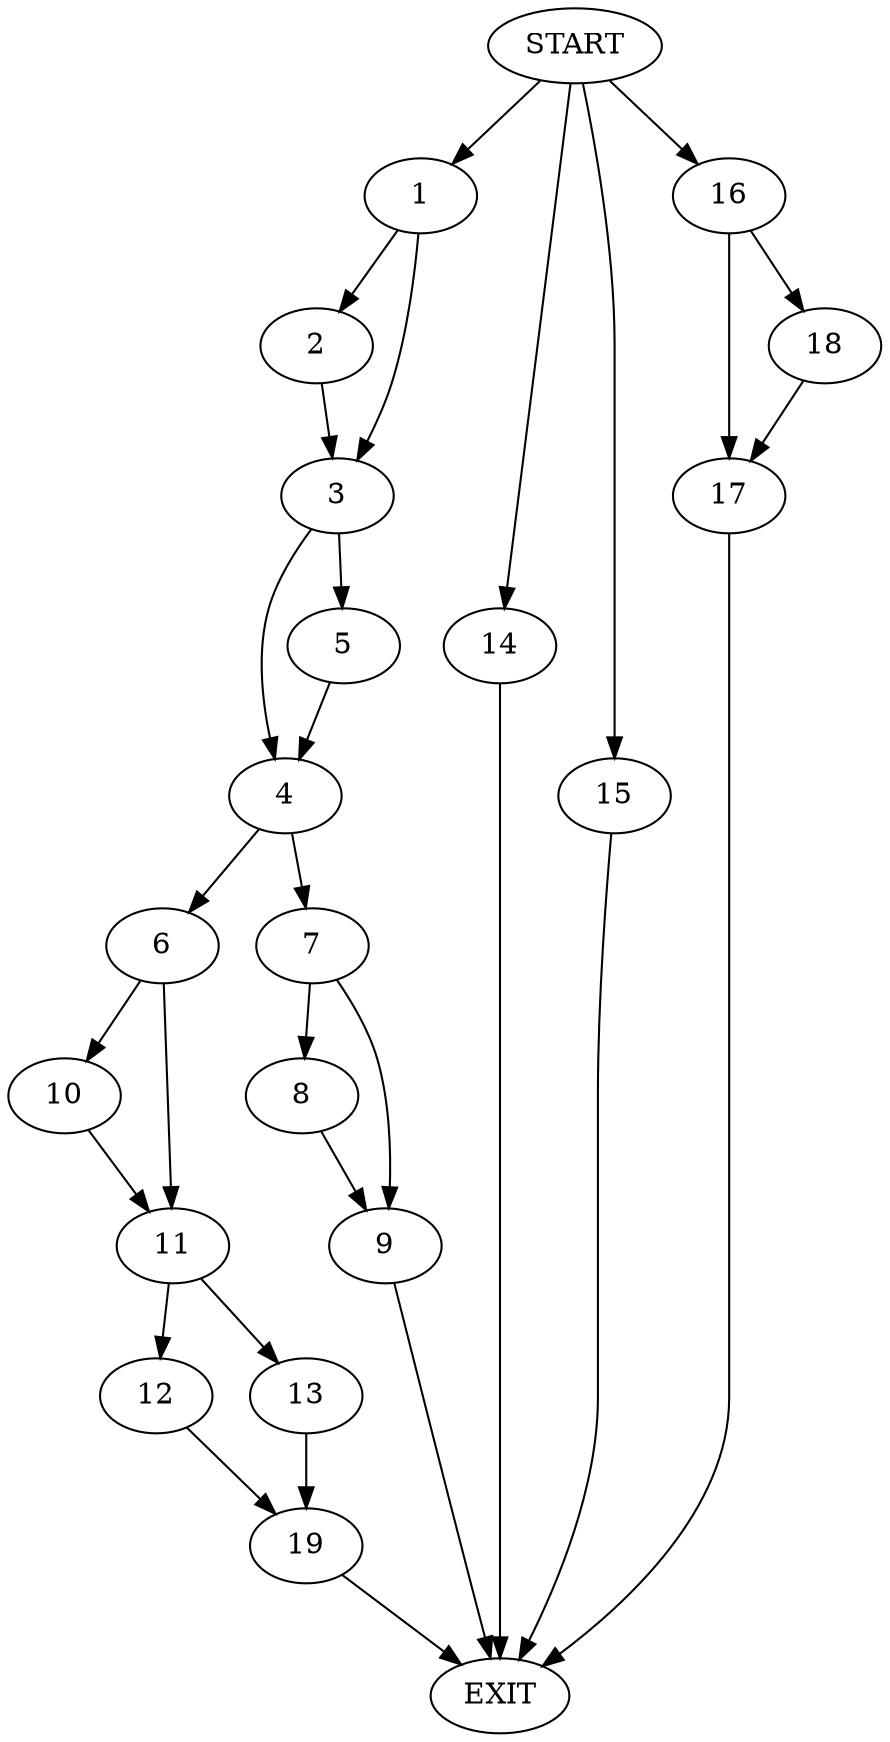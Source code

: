 digraph {
0 [label="START"]
20 [label="EXIT"]
0 -> 1
1 -> 2
1 -> 3
2 -> 3
3 -> 4
3 -> 5
5 -> 4
4 -> 6
4 -> 7
7 -> 8
7 -> 9
6 -> 10
6 -> 11
9 -> 20
8 -> 9
10 -> 11
11 -> 12
11 -> 13
0 -> 14
14 -> 20
0 -> 15
15 -> 20
0 -> 16
16 -> 17
16 -> 18
18 -> 17
17 -> 20
12 -> 19
13 -> 19
19 -> 20
}
